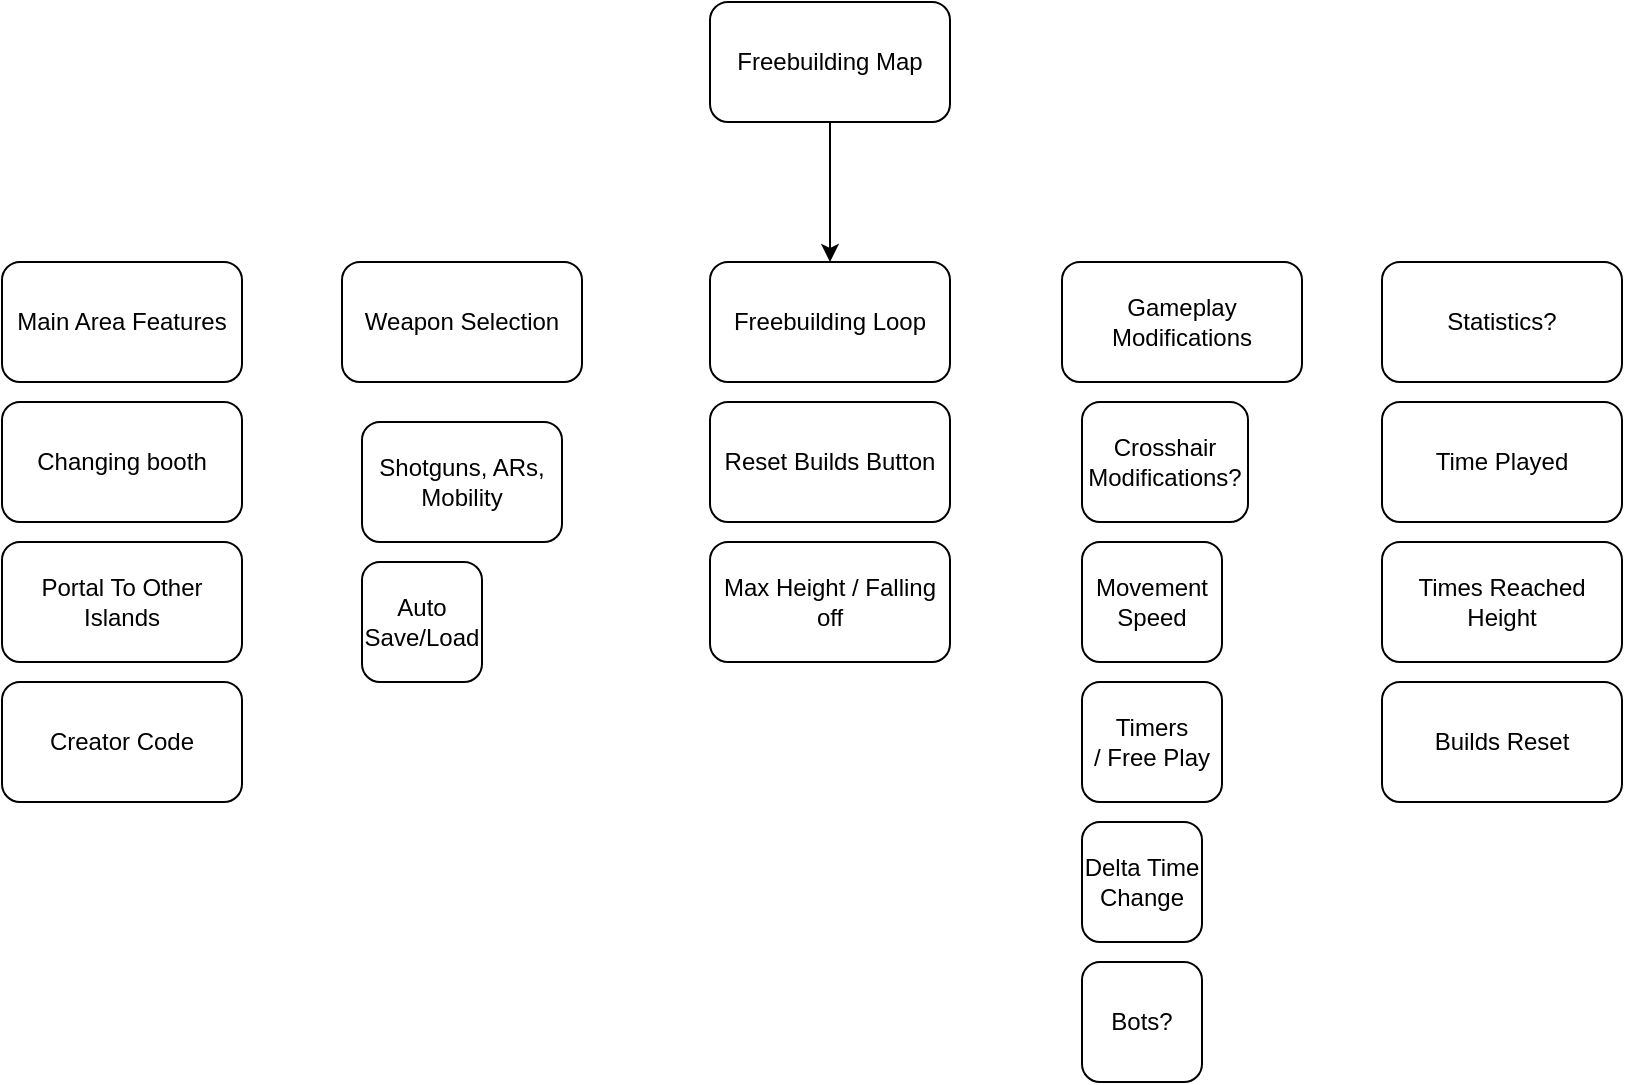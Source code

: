 <mxfile version="26.1.3">
  <diagram id="C5RBs43oDa-KdzZeNtuy" name="Page-1">
    <mxGraphModel dx="2291" dy="700" grid="1" gridSize="10" guides="1" tooltips="1" connect="1" arrows="1" fold="1" page="1" pageScale="1" pageWidth="827" pageHeight="1169" math="0" shadow="0">
      <root>
        <mxCell id="WIyWlLk6GJQsqaUBKTNV-0" />
        <mxCell id="WIyWlLk6GJQsqaUBKTNV-1" parent="WIyWlLk6GJQsqaUBKTNV-0" />
        <mxCell id="7brxcG7zhEMN0gF7fkz7-0" style="edgeStyle=orthogonalEdgeStyle;rounded=0;orthogonalLoop=1;jettySize=auto;html=1;exitX=0.5;exitY=1;exitDx=0;exitDy=0;" edge="1" parent="WIyWlLk6GJQsqaUBKTNV-1" source="CPU05DOvcKoE3P8HrRso-0" target="CPU05DOvcKoE3P8HrRso-11">
          <mxGeometry relative="1" as="geometry" />
        </mxCell>
        <mxCell id="CPU05DOvcKoE3P8HrRso-0" value="Freebuilding Map" style="rounded=1;whiteSpace=wrap;html=1;" parent="WIyWlLk6GJQsqaUBKTNV-1" vertex="1">
          <mxGeometry x="294" y="50" width="120" height="60" as="geometry" />
        </mxCell>
        <mxCell id="CPU05DOvcKoE3P8HrRso-4" value="Weapon Selection" style="rounded=1;whiteSpace=wrap;html=1;" parent="WIyWlLk6GJQsqaUBKTNV-1" vertex="1">
          <mxGeometry x="110" y="180" width="120" height="60" as="geometry" />
        </mxCell>
        <mxCell id="CPU05DOvcKoE3P8HrRso-11" value="Freebuilding Loop" style="rounded=1;whiteSpace=wrap;html=1;" parent="WIyWlLk6GJQsqaUBKTNV-1" vertex="1">
          <mxGeometry x="294" y="180" width="120" height="60" as="geometry" />
        </mxCell>
        <mxCell id="CPU05DOvcKoE3P8HrRso-12" value="Gameplay Modifications" style="rounded=1;whiteSpace=wrap;html=1;" parent="WIyWlLk6GJQsqaUBKTNV-1" vertex="1">
          <mxGeometry x="470" y="180" width="120" height="60" as="geometry" />
        </mxCell>
        <mxCell id="CPU05DOvcKoE3P8HrRso-14" value="Shotguns, ARs, Mobility" style="rounded=1;whiteSpace=wrap;html=1;" parent="WIyWlLk6GJQsqaUBKTNV-1" vertex="1">
          <mxGeometry x="120" y="260" width="100" height="60" as="geometry" />
        </mxCell>
        <mxCell id="CPU05DOvcKoE3P8HrRso-15" value="Auto Save/Load" style="rounded=1;whiteSpace=wrap;html=1;" parent="WIyWlLk6GJQsqaUBKTNV-1" vertex="1">
          <mxGeometry x="120" y="330" width="60" height="60" as="geometry" />
        </mxCell>
        <mxCell id="CPU05DOvcKoE3P8HrRso-19" value="Timers&lt;div&gt;/ Free Play&lt;/div&gt;" style="rounded=1;whiteSpace=wrap;html=1;" parent="WIyWlLk6GJQsqaUBKTNV-1" vertex="1">
          <mxGeometry x="480" y="390" width="70" height="60" as="geometry" />
        </mxCell>
        <mxCell id="CPU05DOvcKoE3P8HrRso-20" value="Movement Speed" style="rounded=1;whiteSpace=wrap;html=1;" parent="WIyWlLk6GJQsqaUBKTNV-1" vertex="1">
          <mxGeometry x="480" y="320" width="70" height="60" as="geometry" />
        </mxCell>
        <mxCell id="CPU05DOvcKoE3P8HrRso-21" value="Delta Time Change" style="rounded=1;whiteSpace=wrap;html=1;" parent="WIyWlLk6GJQsqaUBKTNV-1" vertex="1">
          <mxGeometry x="480" y="460" width="60" height="60" as="geometry" />
        </mxCell>
        <mxCell id="CPU05DOvcKoE3P8HrRso-22" value="Crosshair Modifications?" style="rounded=1;whiteSpace=wrap;html=1;" parent="WIyWlLk6GJQsqaUBKTNV-1" vertex="1">
          <mxGeometry x="480" y="250" width="83" height="60" as="geometry" />
        </mxCell>
        <mxCell id="CPU05DOvcKoE3P8HrRso-30" value="Bots?" style="rounded=1;whiteSpace=wrap;html=1;" parent="WIyWlLk6GJQsqaUBKTNV-1" vertex="1">
          <mxGeometry x="480" y="530" width="60" height="60" as="geometry" />
        </mxCell>
        <mxCell id="CPU05DOvcKoE3P8HrRso-31" value="Statistics?" style="rounded=1;whiteSpace=wrap;html=1;" parent="WIyWlLk6GJQsqaUBKTNV-1" vertex="1">
          <mxGeometry x="630" y="180" width="120" height="60" as="geometry" />
        </mxCell>
        <mxCell id="CPU05DOvcKoE3P8HrRso-32" value="Time Played" style="rounded=1;whiteSpace=wrap;html=1;" parent="WIyWlLk6GJQsqaUBKTNV-1" vertex="1">
          <mxGeometry x="630" y="250" width="120" height="60" as="geometry" />
        </mxCell>
        <mxCell id="CPU05DOvcKoE3P8HrRso-34" value="Times Reached Height" style="rounded=1;whiteSpace=wrap;html=1;" parent="WIyWlLk6GJQsqaUBKTNV-1" vertex="1">
          <mxGeometry x="630" y="320" width="120" height="60" as="geometry" />
        </mxCell>
        <mxCell id="CPU05DOvcKoE3P8HrRso-35" value="Builds Reset" style="rounded=1;whiteSpace=wrap;html=1;" parent="WIyWlLk6GJQsqaUBKTNV-1" vertex="1">
          <mxGeometry x="630" y="390" width="120" height="60" as="geometry" />
        </mxCell>
        <mxCell id="CPU05DOvcKoE3P8HrRso-37" value="Reset Builds Button" style="rounded=1;whiteSpace=wrap;html=1;" parent="WIyWlLk6GJQsqaUBKTNV-1" vertex="1">
          <mxGeometry x="294" y="250" width="120" height="60" as="geometry" />
        </mxCell>
        <mxCell id="CPU05DOvcKoE3P8HrRso-38" value="Max Height / Falling off" style="rounded=1;whiteSpace=wrap;html=1;" parent="WIyWlLk6GJQsqaUBKTNV-1" vertex="1">
          <mxGeometry x="294" y="320" width="120" height="60" as="geometry" />
        </mxCell>
        <mxCell id="CPU05DOvcKoE3P8HrRso-41" value="Main Area Features" style="rounded=1;whiteSpace=wrap;html=1;" parent="WIyWlLk6GJQsqaUBKTNV-1" vertex="1">
          <mxGeometry x="-60" y="180" width="120" height="60" as="geometry" />
        </mxCell>
        <mxCell id="CPU05DOvcKoE3P8HrRso-42" value="Changing booth" style="rounded=1;whiteSpace=wrap;html=1;" parent="WIyWlLk6GJQsqaUBKTNV-1" vertex="1">
          <mxGeometry x="-60" y="250" width="120" height="60" as="geometry" />
        </mxCell>
        <mxCell id="CPU05DOvcKoE3P8HrRso-43" value="Portal To Other Islands" style="rounded=1;whiteSpace=wrap;html=1;" parent="WIyWlLk6GJQsqaUBKTNV-1" vertex="1">
          <mxGeometry x="-60" y="320" width="120" height="60" as="geometry" />
        </mxCell>
        <mxCell id="CPU05DOvcKoE3P8HrRso-44" value="Creator Code" style="rounded=1;whiteSpace=wrap;html=1;" parent="WIyWlLk6GJQsqaUBKTNV-1" vertex="1">
          <mxGeometry x="-60" y="390" width="120" height="60" as="geometry" />
        </mxCell>
      </root>
    </mxGraphModel>
  </diagram>
</mxfile>
